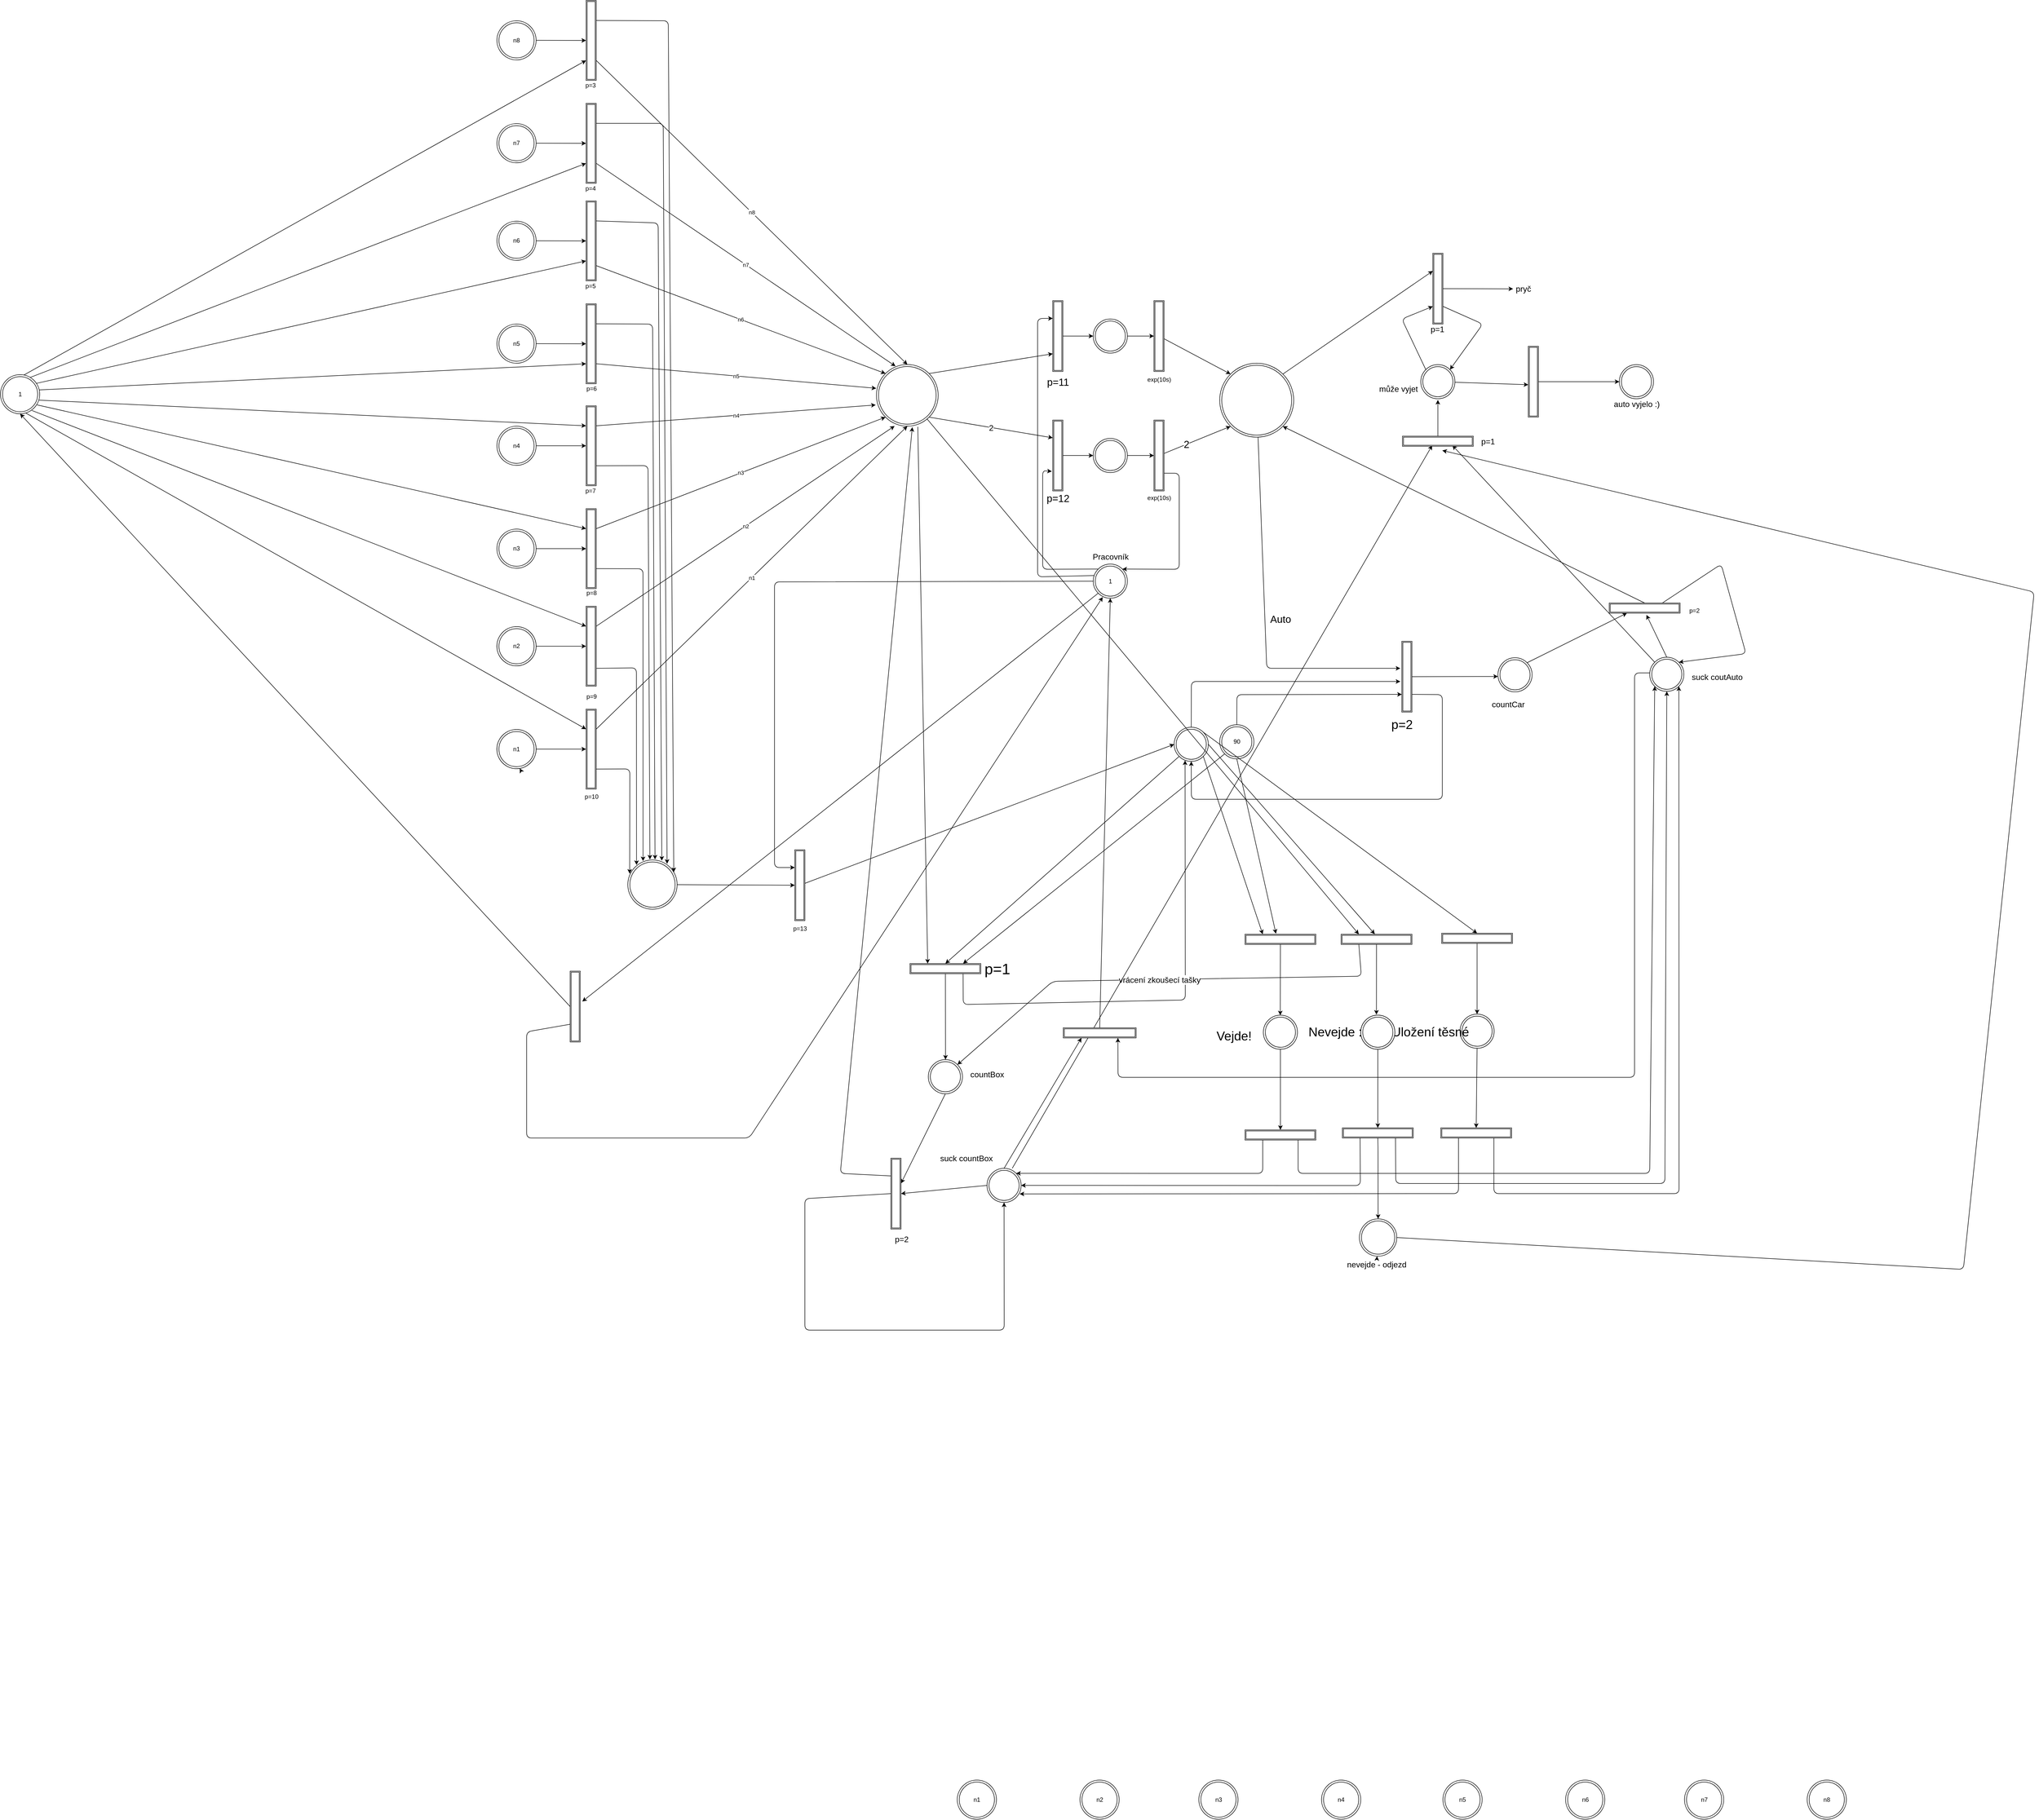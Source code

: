 <mxfile>
    <diagram id="c87qXy51VqpFD1b8CfQG" name="Page-1">
        <mxGraphModel dx="5322" dy="2364" grid="1" gridSize="10" guides="1" tooltips="1" connect="1" arrows="1" fold="1" page="0" pageScale="1" pageWidth="850" pageHeight="1100" math="0" shadow="0">
            <root>
                <mxCell id="0"/>
                <mxCell id="1" parent="0"/>
                <mxCell id="81" value="n2" style="ellipse;shape=doubleEllipse;whiteSpace=wrap;html=1;aspect=fixed;" parent="1" vertex="1">
                    <mxGeometry x="-2118.75" y="638.5" width="77.5" height="77.5" as="geometry"/>
                </mxCell>
                <mxCell id="82" value="n1" style="ellipse;shape=doubleEllipse;whiteSpace=wrap;html=1;aspect=fixed;" parent="1" vertex="1">
                    <mxGeometry x="-2118.75" y="842" width="77.5" height="77.5" as="geometry"/>
                </mxCell>
                <mxCell id="170" value="" style="edgeStyle=none;html=1;fontSize=20;" parent="1" target="82" edge="1">
                    <mxGeometry relative="1" as="geometry">
                        <mxPoint x="-2073.068" y="920" as="sourcePoint"/>
                    </mxGeometry>
                </mxCell>
                <mxCell id="85" value="n7" style="ellipse;shape=doubleEllipse;whiteSpace=wrap;html=1;aspect=fixed;" parent="1" vertex="1">
                    <mxGeometry x="228.75" y="2920" width="77.5" height="77.5" as="geometry"/>
                </mxCell>
                <mxCell id="86" value="n8" style="ellipse;shape=doubleEllipse;whiteSpace=wrap;html=1;aspect=fixed;" parent="1" vertex="1">
                    <mxGeometry x="471.25" y="2920" width="77.5" height="77.5" as="geometry"/>
                </mxCell>
                <mxCell id="87" value="n5" style="ellipse;shape=doubleEllipse;whiteSpace=wrap;html=1;aspect=fixed;" parent="1" vertex="1">
                    <mxGeometry x="-248.75" y="2920" width="77.5" height="77.5" as="geometry"/>
                </mxCell>
                <mxCell id="88" value="n6" style="ellipse;shape=doubleEllipse;whiteSpace=wrap;html=1;aspect=fixed;" parent="1" vertex="1">
                    <mxGeometry x="-6.25" y="2920" width="77.5" height="77.5" as="geometry"/>
                </mxCell>
                <mxCell id="89" value="n3" style="ellipse;shape=doubleEllipse;whiteSpace=wrap;html=1;aspect=fixed;" parent="1" vertex="1">
                    <mxGeometry x="-731.25" y="2920" width="77.5" height="77.5" as="geometry"/>
                </mxCell>
                <mxCell id="90" value="n4" style="ellipse;shape=doubleEllipse;whiteSpace=wrap;html=1;aspect=fixed;" parent="1" vertex="1">
                    <mxGeometry x="-488.75" y="2920" width="77.5" height="77.5" as="geometry"/>
                </mxCell>
                <mxCell id="91" value="n1" style="ellipse;shape=doubleEllipse;whiteSpace=wrap;html=1;aspect=fixed;" parent="1" vertex="1">
                    <mxGeometry x="-1208.75" y="2920" width="77.5" height="77.5" as="geometry"/>
                </mxCell>
                <mxCell id="92" value="n2" style="ellipse;shape=doubleEllipse;whiteSpace=wrap;html=1;aspect=fixed;" parent="1" vertex="1">
                    <mxGeometry x="-966.25" y="2920" width="77.5" height="77.5" as="geometry"/>
                </mxCell>
                <mxCell id="125" style="edgeStyle=none;html=1;entryX=0;entryY=1;entryDx=0;entryDy=0;" parent="1" source="105" target="106" edge="1">
                    <mxGeometry relative="1" as="geometry"/>
                </mxCell>
                <mxCell id="162" value="2" style="edgeLabel;html=1;align=center;verticalAlign=middle;resizable=0;points=[];fontSize=20;" parent="125" vertex="1" connectable="0">
                    <mxGeometry x="-0.314" y="1" relative="1" as="geometry">
                        <mxPoint x="-1" as="offset"/>
                    </mxGeometry>
                </mxCell>
                <mxCell id="129" style="edgeStyle=none;html=1;entryX=1;entryY=0;entryDx=0;entryDy=0;exitX=1;exitY=0.75;exitDx=0;exitDy=0;" parent="1" source="105" target="126" edge="1">
                    <mxGeometry relative="1" as="geometry">
                        <Array as="points">
                            <mxPoint x="-770" y="335"/>
                            <mxPoint x="-770" y="525"/>
                        </Array>
                    </mxGeometry>
                </mxCell>
                <mxCell id="105" value="" style="shape=ext;double=1;rounded=0;whiteSpace=wrap;html=1;" parent="1" vertex="1">
                    <mxGeometry x="-820" y="230" width="20" height="140" as="geometry"/>
                </mxCell>
                <mxCell id="131" style="edgeStyle=none;html=1;entryX=-0.15;entryY=0.382;entryDx=0;entryDy=0;entryPerimeter=0;" parent="1" source="106" target="132" edge="1">
                    <mxGeometry relative="1" as="geometry">
                        <mxPoint x="-580" y="690" as="targetPoint"/>
                        <Array as="points">
                            <mxPoint x="-597" y="721"/>
                        </Array>
                    </mxGeometry>
                </mxCell>
                <mxCell id="380" style="edgeStyle=none;html=1;exitX=1;exitY=0;exitDx=0;exitDy=0;entryX=1;entryY=0.75;entryDx=0;entryDy=0;fontSize=16;" parent="1" source="106" target="379" edge="1">
                    <mxGeometry relative="1" as="geometry"/>
                </mxCell>
                <mxCell id="106" value="" style="ellipse;shape=doubleEllipse;whiteSpace=wrap;html=1;aspect=fixed;" parent="1" vertex="1">
                    <mxGeometry x="-690" y="117.5" width="146.25" height="146.25" as="geometry"/>
                </mxCell>
                <mxCell id="329" style="edgeStyle=none;html=1;entryX=0;entryY=0.5;entryDx=0;entryDy=0;fontSize=16;" parent="1" source="107" target="105" edge="1">
                    <mxGeometry relative="1" as="geometry"/>
                </mxCell>
                <mxCell id="107" value="" style="ellipse;shape=doubleEllipse;whiteSpace=wrap;html=1;aspect=fixed;" parent="1" vertex="1">
                    <mxGeometry x="-940" y="266.25" width="67.5" height="67.5" as="geometry"/>
                </mxCell>
                <mxCell id="327" style="edgeStyle=none;html=1;entryX=0;entryY=0.5;entryDx=0;entryDy=0;fontSize=16;" parent="1" source="108" target="109" edge="1">
                    <mxGeometry relative="1" as="geometry"/>
                </mxCell>
                <mxCell id="108" value="" style="ellipse;shape=doubleEllipse;whiteSpace=wrap;html=1;aspect=fixed;" parent="1" vertex="1">
                    <mxGeometry x="-940" y="30" width="67.5" height="67.5" as="geometry"/>
                </mxCell>
                <mxCell id="122" style="edgeStyle=none;html=1;entryX=0;entryY=0;entryDx=0;entryDy=0;" parent="1" source="109" target="106" edge="1">
                    <mxGeometry relative="1" as="geometry"/>
                </mxCell>
                <mxCell id="109" value="" style="shape=ext;double=1;rounded=0;whiteSpace=wrap;html=1;" parent="1" vertex="1">
                    <mxGeometry x="-820" y="-6.25" width="20" height="140" as="geometry"/>
                </mxCell>
                <mxCell id="326" style="edgeStyle=none;html=1;exitX=1;exitY=0.5;exitDx=0;exitDy=0;entryX=0;entryY=0.5;entryDx=0;entryDy=0;fontSize=16;" parent="1" source="110" target="108" edge="1">
                    <mxGeometry relative="1" as="geometry"/>
                </mxCell>
                <mxCell id="110" value="" style="shape=ext;double=1;rounded=0;whiteSpace=wrap;html=1;" parent="1" vertex="1">
                    <mxGeometry x="-1020" y="-6.25" width="20" height="140" as="geometry"/>
                </mxCell>
                <mxCell id="328" style="edgeStyle=none;html=1;exitX=1;exitY=0.5;exitDx=0;exitDy=0;entryX=0;entryY=0.5;entryDx=0;entryDy=0;fontSize=16;" parent="1" source="111" target="107" edge="1">
                    <mxGeometry relative="1" as="geometry"/>
                </mxCell>
                <mxCell id="111" value="" style="shape=ext;double=1;rounded=0;whiteSpace=wrap;html=1;" parent="1" vertex="1">
                    <mxGeometry x="-1020" y="230" width="20" height="140" as="geometry"/>
                </mxCell>
                <mxCell id="127" style="edgeStyle=none;html=1;entryX=-0.093;entryY=0.724;entryDx=0;entryDy=0;exitX=0;exitY=0;exitDx=0;exitDy=0;entryPerimeter=0;" parent="1" source="126" target="111" edge="1">
                    <mxGeometry relative="1" as="geometry">
                        <Array as="points">
                            <mxPoint x="-1040" y="525"/>
                            <mxPoint x="-1040" y="330"/>
                        </Array>
                    </mxGeometry>
                </mxCell>
                <mxCell id="227" style="edgeStyle=none;html=1;entryX=0;entryY=0.25;entryDx=0;entryDy=0;fontSize=12;" parent="1" source="126" target="226" edge="1">
                    <mxGeometry relative="1" as="geometry">
                        <Array as="points">
                            <mxPoint x="-1570" y="550"/>
                            <mxPoint x="-1570" y="1115"/>
                        </Array>
                    </mxGeometry>
                </mxCell>
                <mxCell id="365" style="edgeStyle=none;html=1;exitX=0;exitY=1;exitDx=0;exitDy=0;fontSize=16;" parent="1" source="126" edge="1">
                    <mxGeometry relative="1" as="geometry">
                        <mxPoint x="-1950" y="1380" as="targetPoint"/>
                    </mxGeometry>
                </mxCell>
                <mxCell id="126" value="1" style="ellipse;shape=doubleEllipse;whiteSpace=wrap;html=1;aspect=fixed;" parent="1" vertex="1">
                    <mxGeometry x="-940" y="514.75" width="67.5" height="67.5" as="geometry"/>
                </mxCell>
                <mxCell id="137" style="edgeStyle=none;html=1;exitX=0.5;exitY=0;exitDx=0;exitDy=0;entryX=0;entryY=0.75;entryDx=0;entryDy=0;" parent="1" source="130" target="132" edge="1">
                    <mxGeometry relative="1" as="geometry">
                        <Array as="points">
                            <mxPoint x="-656" y="773"/>
                        </Array>
                    </mxGeometry>
                </mxCell>
                <mxCell id="237" style="edgeStyle=none;html=1;exitX=0;exitY=1;exitDx=0;exitDy=0;entryX=0;entryY=0.25;entryDx=0;entryDy=0;fontSize=25;" parent="1" source="130" target="172" edge="1">
                    <mxGeometry relative="1" as="geometry"/>
                </mxCell>
                <mxCell id="244" style="edgeStyle=none;html=1;exitX=0.5;exitY=1;exitDx=0;exitDy=0;entryX=-0.057;entryY=0.563;entryDx=0;entryDy=0;entryPerimeter=0;fontSize=25;" parent="1" source="130" target="240" edge="1">
                    <mxGeometry relative="1" as="geometry"/>
                </mxCell>
                <mxCell id="130" value="90" style="ellipse;shape=doubleEllipse;whiteSpace=wrap;html=1;aspect=fixed;" parent="1" vertex="1">
                    <mxGeometry x="-690" y="832.5" width="67.5" height="67.5" as="geometry"/>
                </mxCell>
                <mxCell id="135" style="edgeStyle=none;html=1;exitX=1;exitY=0.5;exitDx=0;exitDy=0;entryX=0;entryY=0.549;entryDx=0;entryDy=0;entryPerimeter=0;" parent="1" source="132" target="133" edge="1">
                    <mxGeometry relative="1" as="geometry"/>
                </mxCell>
                <mxCell id="142" style="edgeStyle=none;html=1;exitX=1;exitY=0.75;exitDx=0;exitDy=0;entryX=0.5;entryY=1;entryDx=0;entryDy=0;" parent="1" source="132" target="138" edge="1">
                    <mxGeometry relative="1" as="geometry">
                        <mxPoint x="-750" y="910" as="targetPoint"/>
                        <Array as="points">
                            <mxPoint x="-250" y="773"/>
                            <mxPoint x="-250" y="980"/>
                            <mxPoint x="-746" y="980"/>
                        </Array>
                    </mxGeometry>
                </mxCell>
                <mxCell id="132" value="" style="shape=ext;double=1;rounded=0;whiteSpace=wrap;html=1;rotation=0;" parent="1" vertex="1">
                    <mxGeometry x="-330" y="667.5" width="20" height="140" as="geometry"/>
                </mxCell>
                <mxCell id="345" style="edgeStyle=none;html=1;exitX=1;exitY=0;exitDx=0;exitDy=0;entryX=1;entryY=0.75;entryDx=0;entryDy=0;fontSize=16;" parent="1" source="133" target="337" edge="1">
                    <mxGeometry relative="1" as="geometry"/>
                </mxCell>
                <mxCell id="133" value="" style="ellipse;shape=doubleEllipse;whiteSpace=wrap;html=1;aspect=fixed;" parent="1" vertex="1">
                    <mxGeometry x="-140" y="700" width="67.5" height="67.5" as="geometry"/>
                </mxCell>
                <mxCell id="141" style="edgeStyle=none;html=1;entryX=-0.15;entryY=0.568;entryDx=0;entryDy=0;entryPerimeter=0;" parent="1" source="138" target="132" edge="1">
                    <mxGeometry relative="1" as="geometry">
                        <Array as="points">
                            <mxPoint x="-746" y="747"/>
                        </Array>
                    </mxGeometry>
                </mxCell>
                <mxCell id="236" style="edgeStyle=none;html=1;exitX=0;exitY=1;exitDx=0;exitDy=0;entryX=0;entryY=0.5;entryDx=0;entryDy=0;fontSize=25;" parent="1" source="138" target="172" edge="1">
                    <mxGeometry relative="1" as="geometry"/>
                </mxCell>
                <mxCell id="243" style="edgeStyle=none;html=1;exitX=1;exitY=1;exitDx=0;exitDy=0;entryX=0;entryY=0.75;entryDx=0;entryDy=0;fontSize=25;" parent="1" source="138" target="240" edge="1">
                    <mxGeometry relative="1" as="geometry"/>
                </mxCell>
                <mxCell id="249" style="edgeStyle=none;html=1;exitX=1;exitY=0.5;exitDx=0;exitDy=0;fontSize=25;" parent="1" source="138" edge="1">
                    <mxGeometry relative="1" as="geometry">
                        <mxPoint x="-383.4" y="1246.8" as="targetPoint"/>
                    </mxGeometry>
                </mxCell>
                <mxCell id="252" style="edgeStyle=none;html=1;exitX=1;exitY=0;exitDx=0;exitDy=0;entryX=0;entryY=0.5;entryDx=0;entryDy=0;fontSize=25;" parent="1" source="138" target="242" edge="1">
                    <mxGeometry relative="1" as="geometry"/>
                </mxCell>
                <mxCell id="138" value="" style="ellipse;shape=doubleEllipse;whiteSpace=wrap;html=1;aspect=fixed;" parent="1" vertex="1">
                    <mxGeometry x="-780" y="837.5" width="67.5" height="67.5" as="geometry"/>
                </mxCell>
                <mxCell id="145" value="&lt;font style=&quot;font-size: 25px&quot;&gt;p=2&lt;/font&gt;" style="text;html=1;align=center;verticalAlign=middle;resizable=0;points=[];autosize=1;strokeColor=none;fillColor=none;" parent="1" vertex="1">
                    <mxGeometry x="-356" y="819" width="52" height="23" as="geometry"/>
                </mxCell>
                <mxCell id="155" value="exp(10s)" style="text;html=1;align=center;verticalAlign=middle;resizable=0;points=[];autosize=1;strokeColor=none;fillColor=none;" parent="1" vertex="1">
                    <mxGeometry x="-840" y="374" width="60" height="20" as="geometry"/>
                </mxCell>
                <mxCell id="156" value="exp(10s)" style="text;html=1;align=center;verticalAlign=middle;resizable=0;points=[];autosize=1;strokeColor=none;fillColor=none;" parent="1" vertex="1">
                    <mxGeometry x="-840" y="140" width="60" height="20" as="geometry"/>
                </mxCell>
                <mxCell id="157" value="Auto" style="text;html=1;align=center;verticalAlign=middle;resizable=0;points=[];autosize=1;strokeColor=none;fillColor=none;fontSize=20;" parent="1" vertex="1">
                    <mxGeometry x="-600" y="607.5" width="60" height="30" as="geometry"/>
                </mxCell>
                <mxCell id="159" value="p=12" style="text;html=1;align=center;verticalAlign=middle;resizable=0;points=[];autosize=1;strokeColor=none;fillColor=none;fontSize=20;" parent="1" vertex="1">
                    <mxGeometry x="-1038" y="370" width="55" height="28" as="geometry"/>
                </mxCell>
                <mxCell id="160" value="p=11" style="text;html=1;align=center;verticalAlign=middle;resizable=0;points=[];autosize=1;strokeColor=none;fillColor=none;fontSize=20;" parent="1" vertex="1">
                    <mxGeometry x="-1037" y="140" width="54" height="28" as="geometry"/>
                </mxCell>
                <mxCell id="171" style="edgeStyle=none;html=1;exitX=1;exitY=0.5;exitDx=0;exitDy=0;" parent="1" source="172" edge="1">
                    <mxGeometry relative="1" as="geometry">
                        <mxPoint x="-1232" y="1495" as="targetPoint"/>
                    </mxGeometry>
                </mxCell>
                <mxCell id="239" style="edgeStyle=none;html=1;exitX=1;exitY=0.25;exitDx=0;exitDy=0;entryX=0.319;entryY=0.973;entryDx=0;entryDy=0;entryPerimeter=0;fontSize=25;" parent="1" source="172" target="138" edge="1">
                    <mxGeometry relative="1" as="geometry">
                        <Array as="points">
                            <mxPoint x="-1197" y="1386"/>
                            <mxPoint x="-758" y="1377"/>
                        </Array>
                    </mxGeometry>
                </mxCell>
                <mxCell id="172" value="" style="shape=ext;double=1;rounded=0;whiteSpace=wrap;html=1;rotation=90;" parent="1" vertex="1">
                    <mxGeometry x="-1242.25" y="1245" width="20" height="140" as="geometry"/>
                </mxCell>
                <mxCell id="351" style="edgeStyle=none;html=1;exitX=0.5;exitY=1;exitDx=0;exitDy=0;fontSize=16;" parent="1" source="173" target="350" edge="1">
                    <mxGeometry relative="1" as="geometry"/>
                </mxCell>
                <mxCell id="173" value="" style="ellipse;shape=doubleEllipse;whiteSpace=wrap;html=1;aspect=fixed;" parent="1" vertex="1">
                    <mxGeometry x="-1266" y="1495" width="67.5" height="67.5" as="geometry"/>
                </mxCell>
                <mxCell id="174" value="&lt;font style=&quot;font-size: 30px&quot;&gt;p=1&lt;/font&gt;" style="text;html=1;align=center;verticalAlign=middle;resizable=0;points=[];autosize=1;strokeColor=none;fillColor=none;" parent="1" vertex="1">
                    <mxGeometry x="-1161" y="1303" width="61" height="24" as="geometry"/>
                </mxCell>
                <mxCell id="238" style="edgeStyle=none;html=1;entryX=0;entryY=0.75;entryDx=0;entryDy=0;fontSize=25;exitX=0.67;exitY=1.01;exitDx=0;exitDy=0;exitPerimeter=0;" parent="1" source="285" target="172" edge="1">
                    <mxGeometry relative="1" as="geometry">
                        <mxPoint x="-1256" y="647.5" as="sourcePoint"/>
                    </mxGeometry>
                </mxCell>
                <mxCell id="248" style="edgeStyle=none;html=1;entryX=0;entryY=0.75;entryDx=0;entryDy=0;fontSize=25;" parent="1" source="285" target="241" edge="1">
                    <mxGeometry relative="1" as="geometry">
                        <mxPoint x="-1232.135" y="637.615" as="sourcePoint"/>
                    </mxGeometry>
                </mxCell>
                <mxCell id="210" style="edgeStyle=none;html=1;entryX=0;entryY=0.25;entryDx=0;entryDy=0;exitX=0.018;exitY=0.336;exitDx=0;exitDy=0;exitPerimeter=0;" parent="1" source="126" target="110" edge="1">
                    <mxGeometry relative="1" as="geometry">
                        <Array as="points">
                            <mxPoint x="-1050" y="540"/>
                            <mxPoint x="-1050" y="29"/>
                        </Array>
                        <mxPoint x="-1084.729" y="796.49" as="sourcePoint"/>
                        <mxPoint x="-1010" y="417.5" as="targetPoint"/>
                    </mxGeometry>
                </mxCell>
                <mxCell id="303" value="n1" style="edgeStyle=none;html=1;exitX=1;exitY=0.25;exitDx=0;exitDy=0;entryX=0.5;entryY=1;entryDx=0;entryDy=0;" parent="1" source="211" target="285" edge="1">
                    <mxGeometry relative="1" as="geometry"/>
                </mxCell>
                <mxCell id="305" style="edgeStyle=none;html=1;exitX=1;exitY=0.75;exitDx=0;exitDy=0;entryX=0.038;entryY=0.279;entryDx=0;entryDy=0;fontSize=16;entryPerimeter=0;" parent="1" source="211" target="232" edge="1">
                    <mxGeometry relative="1" as="geometry">
                        <Array as="points">
                            <mxPoint x="-1856" y="920"/>
                        </Array>
                    </mxGeometry>
                </mxCell>
                <mxCell id="211" value="" style="shape=ext;double=1;rounded=0;whiteSpace=wrap;html=1;" parent="1" vertex="1">
                    <mxGeometry x="-1942.5" y="801.75" width="20" height="158" as="geometry"/>
                </mxCell>
                <mxCell id="212" value="p=10" style="text;html=1;align=center;verticalAlign=middle;resizable=0;points=[];autosize=1;strokeColor=none;fillColor=none;" parent="1" vertex="1">
                    <mxGeometry x="-1951" y="965.5" width="37" height="18" as="geometry"/>
                </mxCell>
                <mxCell id="228" style="edgeStyle=none;html=1;entryX=0;entryY=0.5;entryDx=0;entryDy=0;fontSize=12;" parent="1" source="226" target="138" edge="1">
                    <mxGeometry relative="1" as="geometry"/>
                </mxCell>
                <mxCell id="226" value="" style="shape=ext;double=1;rounded=0;whiteSpace=wrap;html=1;" parent="1" vertex="1">
                    <mxGeometry x="-1530" y="1080" width="20" height="140" as="geometry"/>
                </mxCell>
                <mxCell id="276" style="edgeStyle=none;html=1;exitX=0.019;exitY=0.418;exitDx=0;exitDy=0;entryX=0;entryY=0.75;entryDx=0;entryDy=0;exitPerimeter=0;" parent="1" source="229" target="275" edge="1">
                    <mxGeometry relative="1" as="geometry"/>
                </mxCell>
                <mxCell id="278" style="edgeStyle=none;html=1;entryX=0;entryY=0.75;entryDx=0;entryDy=0;exitX=0.073;exitY=0.246;exitDx=0;exitDy=0;exitPerimeter=0;" parent="1" source="229" target="274" edge="1">
                    <mxGeometry relative="1" as="geometry"/>
                </mxCell>
                <mxCell id="279" style="edgeStyle=none;html=1;exitX=0.225;exitY=0.092;exitDx=0;exitDy=0;entryX=0;entryY=0.75;entryDx=0;entryDy=0;exitPerimeter=0;" parent="1" source="229" target="273" edge="1">
                    <mxGeometry relative="1" as="geometry"/>
                </mxCell>
                <mxCell id="280" style="edgeStyle=none;html=1;entryX=0;entryY=0.75;entryDx=0;entryDy=0;exitX=0.39;exitY=0.011;exitDx=0;exitDy=0;exitPerimeter=0;" parent="1" source="229" target="272" edge="1">
                    <mxGeometry relative="1" as="geometry">
                        <mxPoint x="-3020" y="170" as="sourcePoint"/>
                    </mxGeometry>
                </mxCell>
                <mxCell id="281" style="edgeStyle=none;html=1;exitX=0.651;exitY=0.018;exitDx=0;exitDy=0;exitPerimeter=0;entryX=0;entryY=0.25;entryDx=0;entryDy=0;" parent="1" source="229" target="271" edge="1">
                    <mxGeometry relative="1" as="geometry">
                        <mxPoint x="-1950" y="240" as="targetPoint"/>
                    </mxGeometry>
                </mxCell>
                <mxCell id="282" style="edgeStyle=none;html=1;exitX=0.772;exitY=0.068;exitDx=0;exitDy=0;entryX=0;entryY=0.25;entryDx=0;entryDy=0;exitPerimeter=0;" parent="1" source="229" target="270" edge="1">
                    <mxGeometry relative="1" as="geometry"/>
                </mxCell>
                <mxCell id="283" style="edgeStyle=none;html=1;exitX=0.915;exitY=0.199;exitDx=0;exitDy=0;exitPerimeter=0;entryX=0;entryY=0.25;entryDx=0;entryDy=0;" parent="1" source="229" target="269" edge="1">
                    <mxGeometry relative="1" as="geometry">
                        <mxPoint x="-1950" y="640" as="targetPoint"/>
                    </mxGeometry>
                </mxCell>
                <mxCell id="284" style="edgeStyle=none;html=1;exitX=0.98;exitY=0.357;exitDx=0;exitDy=0;exitPerimeter=0;entryX=0;entryY=0.25;entryDx=0;entryDy=0;" parent="1" source="229" target="211" edge="1">
                    <mxGeometry relative="1" as="geometry">
                        <mxPoint x="-1950" y="840" as="targetPoint"/>
                    </mxGeometry>
                </mxCell>
                <mxCell id="229" value="1" style="ellipse;shape=doubleEllipse;whiteSpace=wrap;html=1;aspect=fixed;direction=south;" parent="1" vertex="1">
                    <mxGeometry x="-3100" y="140" width="77.5" height="77.5" as="geometry"/>
                </mxCell>
                <mxCell id="331" style="edgeStyle=none;html=1;fontSize=16;entryX=0;entryY=0.5;entryDx=0;entryDy=0;" parent="1" source="232" target="226" edge="1">
                    <mxGeometry relative="1" as="geometry">
                        <mxPoint x="-1560" y="1160" as="targetPoint"/>
                    </mxGeometry>
                </mxCell>
                <mxCell id="232" value="" style="ellipse;shape=doubleEllipse;whiteSpace=wrap;html=1;aspect=fixed;" parent="1" vertex="1">
                    <mxGeometry x="-1860" y="1100" width="97.5" height="97.5" as="geometry"/>
                </mxCell>
                <mxCell id="234" value="p=13" style="text;html=1;align=center;verticalAlign=middle;resizable=0;points=[];autosize=1;strokeColor=none;fillColor=none;fontSize=12;" parent="1" vertex="1">
                    <mxGeometry x="-1538.5" y="1227" width="37" height="18" as="geometry"/>
                </mxCell>
                <mxCell id="245" style="edgeStyle=none;html=1;exitX=1;exitY=0.5;exitDx=0;exitDy=0;fontSize=25;" parent="1" source="240" edge="1">
                    <mxGeometry relative="1" as="geometry">
                        <mxPoint x="-570.286" y="1407.286" as="targetPoint"/>
                    </mxGeometry>
                </mxCell>
                <mxCell id="240" value="" style="shape=ext;double=1;rounded=0;whiteSpace=wrap;html=1;rotation=90;" parent="1" vertex="1">
                    <mxGeometry x="-580" y="1187" width="20" height="140" as="geometry"/>
                </mxCell>
                <mxCell id="250" style="edgeStyle=none;html=1;exitX=1;exitY=0.5;exitDx=0;exitDy=0;fontSize=25;" parent="1" source="241" edge="1">
                    <mxGeometry relative="1" as="geometry">
                        <mxPoint x="-380.2" y="1406" as="targetPoint"/>
                    </mxGeometry>
                </mxCell>
                <mxCell id="414" value="vrácení zkoušecí tašky" style="edgeStyle=none;html=1;exitX=1;exitY=0.75;exitDx=0;exitDy=0;entryX=1;entryY=0;entryDx=0;entryDy=0;fontSize=16;" parent="1" source="241" target="173" edge="1">
                    <mxGeometry relative="1" as="geometry">
                        <Array as="points">
                            <mxPoint x="-410" y="1330"/>
                            <mxPoint x="-1020" y="1340"/>
                        </Array>
                    </mxGeometry>
                </mxCell>
                <mxCell id="241" value="" style="shape=ext;double=1;rounded=0;whiteSpace=wrap;html=1;rotation=90;" parent="1" vertex="1">
                    <mxGeometry x="-390" y="1187" width="20" height="140" as="geometry"/>
                </mxCell>
                <mxCell id="253" style="edgeStyle=none;html=1;exitX=1;exitY=0.5;exitDx=0;exitDy=0;fontSize=25;entryX=0.5;entryY=0;entryDx=0;entryDy=0;" parent="1" source="242" target="254" edge="1">
                    <mxGeometry relative="1" as="geometry">
                        <mxPoint x="-181.231" y="1386.231" as="targetPoint"/>
                    </mxGeometry>
                </mxCell>
                <mxCell id="242" value="" style="shape=ext;double=1;rounded=0;whiteSpace=wrap;html=1;rotation=90;" parent="1" vertex="1">
                    <mxGeometry x="-191.25" y="1185" width="20" height="140" as="geometry"/>
                </mxCell>
                <mxCell id="342" style="edgeStyle=none;html=1;exitX=0.5;exitY=1;exitDx=0;exitDy=0;fontSize=16;entryX=0;entryY=0.5;entryDx=0;entryDy=0;" parent="1" source="247" target="339" edge="1">
                    <mxGeometry relative="1" as="geometry">
                        <mxPoint x="-570.462" y="1630.0" as="targetPoint"/>
                    </mxGeometry>
                </mxCell>
                <mxCell id="247" value="" style="ellipse;shape=doubleEllipse;whiteSpace=wrap;html=1;aspect=fixed;" parent="1" vertex="1">
                    <mxGeometry x="-603.75" y="1407" width="67.5" height="67.5" as="geometry"/>
                </mxCell>
                <mxCell id="251" value="" style="ellipse;shape=doubleEllipse;whiteSpace=wrap;html=1;aspect=fixed;" parent="1" vertex="1">
                    <mxGeometry x="-411.25" y="1407" width="67.5" height="67.5" as="geometry"/>
                </mxCell>
                <mxCell id="393" style="edgeStyle=none;html=1;exitX=0.5;exitY=1;exitDx=0;exitDy=0;entryX=0;entryY=0.5;entryDx=0;entryDy=0;fontSize=16;" parent="1" source="254" target="392" edge="1">
                    <mxGeometry relative="1" as="geometry"/>
                </mxCell>
                <mxCell id="254" value="" style="ellipse;shape=doubleEllipse;whiteSpace=wrap;html=1;aspect=fixed;" parent="1" vertex="1">
                    <mxGeometry x="-215" y="1405" width="67.5" height="67.5" as="geometry"/>
                </mxCell>
                <mxCell id="255" value="Vejde!" style="text;html=1;align=center;verticalAlign=middle;resizable=0;points=[];autosize=1;strokeColor=none;fillColor=none;fontSize=25;" parent="1" vertex="1">
                    <mxGeometry x="-702.5" y="1430" width="80" height="34" as="geometry"/>
                </mxCell>
                <mxCell id="256" value="Nevejde :(" style="text;html=1;align=center;verticalAlign=middle;resizable=0;points=[];autosize=1;strokeColor=none;fillColor=none;fontSize=25;" parent="1" vertex="1">
                    <mxGeometry x="-520" y="1421.75" width="124" height="34" as="geometry"/>
                </mxCell>
                <mxCell id="257" value="Uložení těsné" style="text;html=1;align=center;verticalAlign=middle;resizable=0;points=[];autosize=1;strokeColor=none;fillColor=none;fontSize=25;" parent="1" vertex="1">
                    <mxGeometry x="-356" y="1421.75" width="163" height="34" as="geometry"/>
                </mxCell>
                <mxCell id="369" style="edgeStyle=none;html=1;exitX=0.5;exitY=1;exitDx=0;exitDy=0;fontSize=16;entryX=0;entryY=0.5;entryDx=0;entryDy=0;" parent="1" source="258" target="370" edge="1">
                    <mxGeometry relative="1" as="geometry">
                        <mxPoint x="-378" y="1620" as="targetPoint"/>
                    </mxGeometry>
                </mxCell>
                <mxCell id="258" value="" style="ellipse;shape=doubleEllipse;whiteSpace=wrap;html=1;aspect=fixed;" parent="1" vertex="1">
                    <mxGeometry x="-411.25" y="1407" width="67.5" height="67.5" as="geometry"/>
                </mxCell>
                <mxCell id="291" style="edgeStyle=none;html=1;entryX=0;entryY=0.5;entryDx=0;entryDy=0;" parent="1" source="259" target="271" edge="1">
                    <mxGeometry relative="1" as="geometry"/>
                </mxCell>
                <mxCell id="259" value="n4" style="ellipse;shape=doubleEllipse;whiteSpace=wrap;html=1;aspect=fixed;" parent="1" vertex="1">
                    <mxGeometry x="-2118.75" y="242" width="77.5" height="77.5" as="geometry"/>
                </mxCell>
                <mxCell id="260" value="n3" style="ellipse;shape=doubleEllipse;whiteSpace=wrap;html=1;aspect=fixed;" parent="1" vertex="1">
                    <mxGeometry x="-2118.75" y="445.5" width="77.5" height="77.5" as="geometry"/>
                </mxCell>
                <mxCell id="294" style="edgeStyle=none;html=1;entryX=0;entryY=0.5;entryDx=0;entryDy=0;" parent="1" source="261" target="211" edge="1">
                    <mxGeometry relative="1" as="geometry"/>
                </mxCell>
                <mxCell id="261" value="n1" style="ellipse;shape=doubleEllipse;whiteSpace=wrap;html=1;aspect=fixed;" parent="1" vertex="1">
                    <mxGeometry x="-2118.75" y="842" width="77.5" height="77.5" as="geometry"/>
                </mxCell>
                <mxCell id="293" style="edgeStyle=none;html=1;entryX=0;entryY=0.5;entryDx=0;entryDy=0;" parent="1" source="262" target="269" edge="1">
                    <mxGeometry relative="1" as="geometry"/>
                </mxCell>
                <mxCell id="262" value="n2" style="ellipse;shape=doubleEllipse;whiteSpace=wrap;html=1;aspect=fixed;" parent="1" vertex="1">
                    <mxGeometry x="-2118.75" y="638.5" width="77.5" height="77.5" as="geometry"/>
                </mxCell>
                <mxCell id="292" style="edgeStyle=none;html=1;entryX=0;entryY=0.5;entryDx=0;entryDy=0;" parent="1" target="270" edge="1">
                    <mxGeometry relative="1" as="geometry">
                        <mxPoint x="-2041.25" y="484.25" as="sourcePoint"/>
                    </mxGeometry>
                </mxCell>
                <mxCell id="286" style="edgeStyle=none;html=1;entryX=0;entryY=0.5;entryDx=0;entryDy=0;" parent="1" source="264" target="275" edge="1">
                    <mxGeometry relative="1" as="geometry"/>
                </mxCell>
                <mxCell id="264" value="n8" style="ellipse;shape=doubleEllipse;whiteSpace=wrap;html=1;aspect=fixed;" parent="1" vertex="1">
                    <mxGeometry x="-2118.75" y="-560" width="77.5" height="77.5" as="geometry"/>
                </mxCell>
                <mxCell id="290" style="edgeStyle=none;html=1;entryX=0;entryY=0.5;entryDx=0;entryDy=0;" parent="1" source="265" target="272" edge="1">
                    <mxGeometry relative="1" as="geometry"/>
                </mxCell>
                <mxCell id="265" value="n5" style="ellipse;shape=doubleEllipse;whiteSpace=wrap;html=1;aspect=fixed;" parent="1" vertex="1">
                    <mxGeometry x="-2118.75" y="40" width="77.5" height="77.5" as="geometry"/>
                </mxCell>
                <mxCell id="289" style="edgeStyle=none;html=1;entryX=0;entryY=0.5;entryDx=0;entryDy=0;" parent="1" source="266" target="273" edge="1">
                    <mxGeometry relative="1" as="geometry"/>
                </mxCell>
                <mxCell id="266" value="n6" style="ellipse;shape=doubleEllipse;whiteSpace=wrap;html=1;aspect=fixed;" parent="1" vertex="1">
                    <mxGeometry x="-2118.75" y="-163.5" width="77.5" height="77.5" as="geometry"/>
                </mxCell>
                <mxCell id="287" style="edgeStyle=none;html=1;entryX=0;entryY=0.5;entryDx=0;entryDy=0;" parent="1" source="267" target="274" edge="1">
                    <mxGeometry relative="1" as="geometry">
                        <mxPoint x="-1950" y="-317.75" as="targetPoint"/>
                    </mxGeometry>
                </mxCell>
                <mxCell id="267" value="n7" style="ellipse;shape=doubleEllipse;whiteSpace=wrap;html=1;aspect=fixed;" parent="1" vertex="1">
                    <mxGeometry x="-2118.75" y="-356.5" width="77.5" height="77.5" as="geometry"/>
                </mxCell>
                <mxCell id="302" value="n2" style="edgeStyle=none;html=1;exitX=1;exitY=0.25;exitDx=0;exitDy=0;entryX=0.294;entryY=0.997;entryDx=0;entryDy=0;entryPerimeter=0;" parent="1" source="269" target="285" edge="1">
                    <mxGeometry relative="1" as="geometry"/>
                </mxCell>
                <mxCell id="307" style="edgeStyle=none;html=1;exitX=1.036;exitY=0.777;exitDx=0;exitDy=0;fontSize=16;exitPerimeter=0;entryX=0.177;entryY=0.102;entryDx=0;entryDy=0;entryPerimeter=0;" parent="1" source="269" target="232" edge="1">
                    <mxGeometry relative="1" as="geometry">
                        <mxPoint x="-1880" y="1080" as="targetPoint"/>
                        <Array as="points">
                            <mxPoint x="-1843" y="720"/>
                        </Array>
                    </mxGeometry>
                </mxCell>
                <mxCell id="269" value="" style="shape=ext;double=1;rounded=0;whiteSpace=wrap;html=1;" parent="1" vertex="1">
                    <mxGeometry x="-1942.5" y="598.25" width="20" height="158" as="geometry"/>
                </mxCell>
                <mxCell id="301" value="n3" style="edgeStyle=none;html=1;exitX=1;exitY=0.25;exitDx=0;exitDy=0;entryX=0;entryY=1;entryDx=0;entryDy=0;" parent="1" source="270" target="285" edge="1">
                    <mxGeometry relative="1" as="geometry"/>
                </mxCell>
                <mxCell id="308" style="edgeStyle=none;html=1;exitX=1;exitY=0.75;exitDx=0;exitDy=0;entryX=0.309;entryY=0.024;entryDx=0;entryDy=0;entryPerimeter=0;fontSize=16;" parent="1" source="270" target="232" edge="1">
                    <mxGeometry relative="1" as="geometry">
                        <Array as="points">
                            <mxPoint x="-1830" y="524"/>
                        </Array>
                    </mxGeometry>
                </mxCell>
                <mxCell id="270" value="" style="shape=ext;double=1;rounded=0;whiteSpace=wrap;html=1;" parent="1" vertex="1">
                    <mxGeometry x="-1942.5" y="405.25" width="20" height="158" as="geometry"/>
                </mxCell>
                <mxCell id="300" value="n4" style="edgeStyle=none;html=1;exitX=1;exitY=0.25;exitDx=0;exitDy=0;" parent="1" source="271" edge="1">
                    <mxGeometry relative="1" as="geometry">
                        <mxPoint x="-1370" y="200" as="targetPoint"/>
                    </mxGeometry>
                </mxCell>
                <mxCell id="309" style="edgeStyle=none;html=1;exitX=1;exitY=0.75;exitDx=0;exitDy=0;fontSize=16;entryX=0.448;entryY=-0.009;entryDx=0;entryDy=0;entryPerimeter=0;" parent="1" source="271" target="232" edge="1">
                    <mxGeometry relative="1" as="geometry">
                        <Array as="points">
                            <mxPoint x="-1820" y="320"/>
                        </Array>
                    </mxGeometry>
                </mxCell>
                <mxCell id="271" value="" style="shape=ext;double=1;rounded=0;whiteSpace=wrap;html=1;" parent="1" vertex="1">
                    <mxGeometry x="-1942.5" y="201.75" width="20" height="158" as="geometry"/>
                </mxCell>
                <mxCell id="299" value="n5" style="edgeStyle=none;html=1;exitX=1;exitY=0.75;exitDx=0;exitDy=0;entryX=-0.004;entryY=0.386;entryDx=0;entryDy=0;entryPerimeter=0;" parent="1" source="272" target="285" edge="1">
                    <mxGeometry relative="1" as="geometry"/>
                </mxCell>
                <mxCell id="312" style="edgeStyle=none;html=1;exitX=1;exitY=0.25;exitDx=0;exitDy=0;entryX=0.552;entryY=-0.01;entryDx=0;entryDy=0;fontSize=16;entryPerimeter=0;" parent="1" source="272" target="232" edge="1">
                    <mxGeometry relative="1" as="geometry">
                        <Array as="points">
                            <mxPoint x="-1811" y="40"/>
                        </Array>
                    </mxGeometry>
                </mxCell>
                <mxCell id="272" value="" style="shape=ext;double=1;rounded=0;whiteSpace=wrap;html=1;" parent="1" vertex="1">
                    <mxGeometry x="-1942.5" width="20" height="158" as="geometry"/>
                </mxCell>
                <mxCell id="298" value="n6" style="edgeStyle=none;html=1;exitX=1.012;exitY=0.81;exitDx=0;exitDy=0;entryX=0;entryY=0;entryDx=0;entryDy=0;exitPerimeter=0;" parent="1" source="273" target="285" edge="1">
                    <mxGeometry relative="1" as="geometry"/>
                </mxCell>
                <mxCell id="313" style="edgeStyle=none;html=1;exitX=1;exitY=0.25;exitDx=0;exitDy=0;fontSize=16;entryX=0.689;entryY=0.016;entryDx=0;entryDy=0;entryPerimeter=0;" parent="1" source="273" target="232" edge="1">
                    <mxGeometry relative="1" as="geometry">
                        <mxPoint x="-1760" y="1070" as="targetPoint"/>
                        <Array as="points">
                            <mxPoint x="-1800" y="-160"/>
                        </Array>
                    </mxGeometry>
                </mxCell>
                <mxCell id="273" value="" style="shape=ext;double=1;rounded=0;whiteSpace=wrap;html=1;" parent="1" vertex="1">
                    <mxGeometry x="-1942.5" y="-203.5" width="20" height="158" as="geometry"/>
                </mxCell>
                <mxCell id="297" value="n7" style="edgeStyle=none;html=1;exitX=1;exitY=0.75;exitDx=0;exitDy=0;entryX=0.309;entryY=0.028;entryDx=0;entryDy=0;entryPerimeter=0;" parent="1" source="274" target="285" edge="1">
                    <mxGeometry relative="1" as="geometry"/>
                </mxCell>
                <mxCell id="314" style="edgeStyle=none;html=1;exitX=1;exitY=0.25;exitDx=0;exitDy=0;entryX=0.796;entryY=0.078;entryDx=0;entryDy=0;fontSize=16;entryPerimeter=0;" parent="1" source="274" target="232" edge="1">
                    <mxGeometry relative="1" as="geometry">
                        <Array as="points">
                            <mxPoint x="-1790" y="-357"/>
                        </Array>
                    </mxGeometry>
                </mxCell>
                <mxCell id="274" value="" style="shape=ext;double=1;rounded=0;whiteSpace=wrap;html=1;" parent="1" vertex="1">
                    <mxGeometry x="-1942.5" y="-396.5" width="20" height="158" as="geometry"/>
                </mxCell>
                <mxCell id="296" value="n8" style="edgeStyle=none;html=1;exitX=1;exitY=0.75;exitDx=0;exitDy=0;entryX=0.5;entryY=0;entryDx=0;entryDy=0;" parent="1" source="275" target="285" edge="1">
                    <mxGeometry relative="1" as="geometry"/>
                </mxCell>
                <mxCell id="315" style="edgeStyle=none;html=1;exitX=1;exitY=0.25;exitDx=0;exitDy=0;fontSize=16;entryX=0.932;entryY=0.247;entryDx=0;entryDy=0;entryPerimeter=0;" parent="1" source="275" target="232" edge="1">
                    <mxGeometry relative="1" as="geometry">
                        <mxPoint x="-1760" y="1110" as="targetPoint"/>
                        <Array as="points">
                            <mxPoint x="-1780" y="-560"/>
                        </Array>
                    </mxGeometry>
                </mxCell>
                <mxCell id="275" value="" style="shape=ext;double=1;rounded=0;whiteSpace=wrap;html=1;" parent="1" vertex="1">
                    <mxGeometry x="-1942.5" y="-600" width="20" height="158" as="geometry"/>
                </mxCell>
                <mxCell id="324" style="edgeStyle=none;html=1;exitX=1;exitY=0;exitDx=0;exitDy=0;entryX=0;entryY=0.75;entryDx=0;entryDy=0;fontSize=16;" parent="1" source="285" target="110" edge="1">
                    <mxGeometry relative="1" as="geometry"/>
                </mxCell>
                <mxCell id="325" value="2" style="edgeStyle=none;html=1;exitX=1;exitY=1;exitDx=0;exitDy=0;entryX=0;entryY=0.25;entryDx=0;entryDy=0;fontSize=16;" parent="1" source="285" target="111" edge="1">
                    <mxGeometry relative="1" as="geometry"/>
                </mxCell>
                <mxCell id="285" value="" style="ellipse;shape=doubleEllipse;whiteSpace=wrap;html=1;aspect=fixed;" parent="1" vertex="1">
                    <mxGeometry x="-1368.5" y="120" width="122" height="122" as="geometry"/>
                </mxCell>
                <mxCell id="316" value="p=9" style="text;html=1;align=center;verticalAlign=middle;resizable=0;points=[];autosize=1;strokeColor=none;fillColor=none;" parent="1" vertex="1">
                    <mxGeometry x="-1952" y="766.5" width="40" height="20" as="geometry"/>
                </mxCell>
                <mxCell id="317" value="p=8" style="text;html=1;align=center;verticalAlign=middle;resizable=0;points=[];autosize=1;strokeColor=none;fillColor=none;" parent="1" vertex="1">
                    <mxGeometry x="-1952" y="562.25" width="40" height="20" as="geometry"/>
                </mxCell>
                <mxCell id="319" value="p=7" style="text;html=1;align=center;verticalAlign=middle;resizable=0;points=[];autosize=1;strokeColor=none;fillColor=none;" parent="1" vertex="1">
                    <mxGeometry x="-1954" y="359.75" width="40" height="20" as="geometry"/>
                </mxCell>
                <mxCell id="320" value="p=6" style="text;html=1;align=center;verticalAlign=middle;resizable=0;points=[];autosize=1;strokeColor=none;fillColor=none;" parent="1" vertex="1">
                    <mxGeometry x="-1952.5" y="158" width="40" height="20" as="geometry"/>
                </mxCell>
                <mxCell id="321" value="p=5" style="text;html=1;align=center;verticalAlign=middle;resizable=0;points=[];autosize=1;strokeColor=none;fillColor=none;" parent="1" vertex="1">
                    <mxGeometry x="-1954" y="-45.5" width="40" height="20" as="geometry"/>
                </mxCell>
                <mxCell id="322" value="p=4" style="text;html=1;align=center;verticalAlign=middle;resizable=0;points=[];autosize=1;strokeColor=none;fillColor=none;" parent="1" vertex="1">
                    <mxGeometry x="-1954" y="-238.5" width="40" height="20" as="geometry"/>
                </mxCell>
                <mxCell id="323" value="p=3" style="text;html=1;align=center;verticalAlign=middle;resizable=0;points=[];autosize=1;strokeColor=none;fillColor=none;" parent="1" vertex="1">
                    <mxGeometry x="-1954" y="-442" width="40" height="20" as="geometry"/>
                </mxCell>
                <mxCell id="334" style="edgeStyle=none;html=1;exitX=0.5;exitY=0;exitDx=0;exitDy=0;" parent="1" source="335" edge="1">
                    <mxGeometry relative="1" as="geometry">
                        <mxPoint x="153.544" y="615.353" as="targetPoint"/>
                    </mxGeometry>
                </mxCell>
                <mxCell id="362" style="edgeStyle=none;html=1;entryX=0;entryY=0.75;entryDx=0;entryDy=0;fontSize=16;" parent="1" target="356" edge="1">
                    <mxGeometry relative="1" as="geometry">
                        <mxPoint x="160" y="730" as="sourcePoint"/>
                        <Array as="points">
                            <mxPoint x="130" y="730"/>
                            <mxPoint x="130" y="1530"/>
                            <mxPoint x="-891" y="1530"/>
                        </Array>
                    </mxGeometry>
                </mxCell>
                <mxCell id="374" style="edgeStyle=none;html=1;exitX=0;exitY=0;exitDx=0;exitDy=0;fontSize=16;" parent="1" source="335" edge="1">
                    <mxGeometry relative="1" as="geometry">
                        <mxPoint x="-230" y="280" as="targetPoint"/>
                    </mxGeometry>
                </mxCell>
                <mxCell id="335" value="" style="ellipse;shape=doubleEllipse;whiteSpace=wrap;html=1;aspect=fixed;" parent="1" vertex="1">
                    <mxGeometry x="160" y="699" width="67.5" height="67.5" as="geometry"/>
                </mxCell>
                <mxCell id="336" style="edgeStyle=none;html=1;exitX=0;exitY=0.25;exitDx=0;exitDy=0;entryX=1;entryY=0;entryDx=0;entryDy=0;" parent="1" source="337" target="335" edge="1">
                    <mxGeometry relative="1" as="geometry">
                        <Array as="points">
                            <mxPoint x="301.25" y="515"/>
                            <mxPoint x="350.25" y="692"/>
                        </Array>
                    </mxGeometry>
                </mxCell>
                <mxCell id="346" style="edgeStyle=none;html=1;exitX=0;exitY=0.5;exitDx=0;exitDy=0;entryX=1;entryY=1;entryDx=0;entryDy=0;fontSize=16;" parent="1" source="337" target="106" edge="1">
                    <mxGeometry relative="1" as="geometry"/>
                </mxCell>
                <mxCell id="337" value="" style="shape=ext;double=1;rounded=0;whiteSpace=wrap;html=1;rotation=90;" parent="1" vertex="1">
                    <mxGeometry x="140" y="531.75" width="20" height="140" as="geometry"/>
                </mxCell>
                <mxCell id="338" value="p=2" style="text;html=1;align=center;verticalAlign=middle;resizable=0;points=[];autosize=1;strokeColor=none;fillColor=none;" parent="1" vertex="1">
                    <mxGeometry x="228.25" y="597" width="40" height="20" as="geometry"/>
                </mxCell>
                <mxCell id="344" style="edgeStyle=none;html=1;exitX=1;exitY=0.25;exitDx=0;exitDy=0;fontSize=16;entryX=0;entryY=1;entryDx=0;entryDy=0;" parent="1" source="339" target="335" edge="1">
                    <mxGeometry relative="1" as="geometry">
                        <mxPoint x="190" y="1050" as="targetPoint"/>
                        <Array as="points">
                            <mxPoint x="-535" y="1720"/>
                            <mxPoint x="160" y="1720"/>
                        </Array>
                    </mxGeometry>
                </mxCell>
                <mxCell id="347" style="edgeStyle=none;html=1;exitX=1;exitY=0.75;exitDx=0;exitDy=0;fontSize=16;entryX=1;entryY=0;entryDx=0;entryDy=0;" parent="1" source="339" target="349" edge="1">
                    <mxGeometry relative="1" as="geometry">
                        <mxPoint x="-1080" y="1740" as="targetPoint"/>
                        <Array as="points">
                            <mxPoint x="-605" y="1720"/>
                        </Array>
                    </mxGeometry>
                </mxCell>
                <mxCell id="339" value="" style="shape=ext;double=1;rounded=0;whiteSpace=wrap;html=1;rotation=90;" parent="1" vertex="1">
                    <mxGeometry x="-580" y="1574" width="20" height="140" as="geometry"/>
                </mxCell>
                <mxCell id="352" style="edgeStyle=none;html=1;exitX=0;exitY=0.5;exitDx=0;exitDy=0;fontSize=16;entryX=0;entryY=0.5;entryDx=0;entryDy=0;" parent="1" source="349" target="350" edge="1">
                    <mxGeometry relative="1" as="geometry">
                        <mxPoint x="-1330" y="1760" as="targetPoint"/>
                    </mxGeometry>
                </mxCell>
                <mxCell id="361" style="edgeStyle=none;html=1;exitX=0.5;exitY=0;exitDx=0;exitDy=0;entryX=0;entryY=0.25;entryDx=0;entryDy=0;fontSize=16;" parent="1" source="349" target="356" edge="1">
                    <mxGeometry relative="1" as="geometry"/>
                </mxCell>
                <mxCell id="372" style="edgeStyle=none;html=1;exitX=0.74;exitY=-0.002;exitDx=0;exitDy=0;fontSize=16;exitPerimeter=0;" parent="1" source="349" edge="1">
                    <mxGeometry relative="1" as="geometry">
                        <mxPoint x="-270" y="280" as="targetPoint"/>
                    </mxGeometry>
                </mxCell>
                <mxCell id="349" value="" style="ellipse;shape=doubleEllipse;whiteSpace=wrap;html=1;aspect=fixed;" parent="1" vertex="1">
                    <mxGeometry x="-1150" y="1710" width="67.5" height="67.5" as="geometry"/>
                </mxCell>
                <mxCell id="353" style="edgeStyle=none;html=1;exitX=1;exitY=0.5;exitDx=0;exitDy=0;fontSize=16;entryX=0.5;entryY=1;entryDx=0;entryDy=0;" parent="1" source="350" target="349" edge="1">
                    <mxGeometry relative="1" as="geometry">
                        <mxPoint x="-1390" y="1980.0" as="targetPoint"/>
                        <Array as="points">
                            <mxPoint x="-1510" y="1770"/>
                            <mxPoint x="-1510" y="2030"/>
                            <mxPoint x="-1116" y="2030"/>
                        </Array>
                    </mxGeometry>
                </mxCell>
                <mxCell id="354" style="edgeStyle=none;html=1;exitX=1;exitY=0.75;exitDx=0;exitDy=0;fontSize=16;entryX=0.581;entryY=1.015;entryDx=0;entryDy=0;entryPerimeter=0;" parent="1" source="350" target="285" edge="1">
                    <mxGeometry relative="1" as="geometry">
                        <mxPoint x="-1440" y="1030" as="targetPoint"/>
                        <Array as="points">
                            <mxPoint x="-1440" y="1720"/>
                        </Array>
                    </mxGeometry>
                </mxCell>
                <mxCell id="350" value="" style="shape=ext;double=1;rounded=0;whiteSpace=wrap;html=1;rotation=-180;" parent="1" vertex="1">
                    <mxGeometry x="-1340" y="1690" width="20" height="140" as="geometry"/>
                </mxCell>
                <mxCell id="355" value="Pracovník" style="text;html=1;align=center;verticalAlign=middle;resizable=0;points=[];autosize=1;strokeColor=none;fillColor=none;fontSize=16;" parent="1" vertex="1">
                    <mxGeometry x="-951.25" y="490" width="90" height="20" as="geometry"/>
                </mxCell>
                <mxCell id="364" style="edgeStyle=none;html=1;exitX=1;exitY=0.5;exitDx=0;exitDy=0;entryX=0.5;entryY=1;entryDx=0;entryDy=0;fontSize=16;" parent="1" source="356" target="126" edge="1">
                    <mxGeometry relative="1" as="geometry"/>
                </mxCell>
                <mxCell id="356" value="" style="shape=ext;double=1;rounded=0;whiteSpace=wrap;html=1;rotation=-90;" parent="1" vertex="1">
                    <mxGeometry x="-937.25" y="1370" width="20" height="144" as="geometry"/>
                </mxCell>
                <mxCell id="363" value="p=2" style="text;html=1;align=center;verticalAlign=middle;resizable=0;points=[];autosize=1;strokeColor=none;fillColor=none;fontSize=16;" parent="1" vertex="1">
                    <mxGeometry x="-1339" y="1840" width="40" height="20" as="geometry"/>
                </mxCell>
                <mxCell id="367" style="edgeStyle=none;html=1;exitX=0;exitY=0.5;exitDx=0;exitDy=0;entryX=1;entryY=0.5;entryDx=0;entryDy=0;fontSize=16;" parent="1" source="366" target="229" edge="1">
                    <mxGeometry relative="1" as="geometry"/>
                </mxCell>
                <mxCell id="368" style="edgeStyle=none;html=1;exitX=0;exitY=0.75;exitDx=0;exitDy=0;entryX=0.278;entryY=0.967;entryDx=0;entryDy=0;fontSize=16;entryPerimeter=0;" parent="1" source="366" target="126" edge="1">
                    <mxGeometry relative="1" as="geometry">
                        <Array as="points">
                            <mxPoint x="-2060" y="1440"/>
                            <mxPoint x="-2060" y="1650"/>
                            <mxPoint x="-1620" y="1650"/>
                        </Array>
                    </mxGeometry>
                </mxCell>
                <mxCell id="366" value="" style="shape=ext;double=1;rounded=0;whiteSpace=wrap;html=1;" parent="1" vertex="1">
                    <mxGeometry x="-1974" y="1320" width="20" height="140" as="geometry"/>
                </mxCell>
                <mxCell id="371" style="edgeStyle=none;html=1;exitX=1;exitY=0.75;exitDx=0;exitDy=0;entryX=1;entryY=0.5;entryDx=0;entryDy=0;fontSize=16;" parent="1" source="370" target="349" edge="1">
                    <mxGeometry relative="1" as="geometry">
                        <Array as="points">
                            <mxPoint x="-412" y="1744"/>
                        </Array>
                    </mxGeometry>
                </mxCell>
                <mxCell id="373" style="edgeStyle=none;html=1;exitX=1;exitY=0.25;exitDx=0;exitDy=0;entryX=0.5;entryY=1;entryDx=0;entryDy=0;fontSize=16;" parent="1" source="370" target="335" edge="1">
                    <mxGeometry relative="1" as="geometry">
                        <Array as="points">
                            <mxPoint x="-342" y="1740"/>
                            <mxPoint x="190" y="1740"/>
                        </Array>
                    </mxGeometry>
                </mxCell>
                <mxCell id="399" style="edgeStyle=none;html=1;exitX=1;exitY=0.5;exitDx=0;exitDy=0;fontSize=16;entryX=0.5;entryY=0;entryDx=0;entryDy=0;" parent="1" source="370" target="401" edge="1">
                    <mxGeometry relative="1" as="geometry">
                        <mxPoint x="20" y="1680.0" as="targetPoint"/>
                        <Array as="points">
                            <mxPoint x="-377" y="1670"/>
                        </Array>
                    </mxGeometry>
                </mxCell>
                <mxCell id="370" value="" style="shape=ext;double=1;rounded=0;whiteSpace=wrap;html=1;rotation=90;" parent="1" vertex="1">
                    <mxGeometry x="-387.5" y="1570" width="20" height="140" as="geometry"/>
                </mxCell>
                <mxCell id="376" style="edgeStyle=none;html=1;fontSize=16;" parent="1" source="375" edge="1">
                    <mxGeometry relative="1" as="geometry">
                        <mxPoint x="-258.75" y="190" as="targetPoint"/>
                    </mxGeometry>
                </mxCell>
                <mxCell id="375" value="" style="shape=ext;double=1;rounded=0;whiteSpace=wrap;html=1;rotation=90;" parent="1" vertex="1">
                    <mxGeometry x="-268.75" y="201.75" width="20" height="140" as="geometry"/>
                </mxCell>
                <mxCell id="381" style="edgeStyle=none;html=1;exitX=0;exitY=0;exitDx=0;exitDy=0;entryX=1;entryY=0.25;entryDx=0;entryDy=0;fontSize=16;" parent="1" source="377" target="379" edge="1">
                    <mxGeometry relative="1" as="geometry">
                        <Array as="points">
                            <mxPoint x="-330" y="30"/>
                        </Array>
                    </mxGeometry>
                </mxCell>
                <mxCell id="385" style="edgeStyle=none;html=1;fontSize=16;" parent="1" source="377" edge="1">
                    <mxGeometry relative="1" as="geometry">
                        <mxPoint x="-80" y="160" as="targetPoint"/>
                    </mxGeometry>
                </mxCell>
                <mxCell id="377" value="" style="ellipse;shape=doubleEllipse;whiteSpace=wrap;html=1;aspect=fixed;" parent="1" vertex="1">
                    <mxGeometry x="-292.5" y="120.25" width="67.5" height="67.5" as="geometry"/>
                </mxCell>
                <mxCell id="378" value="může vyjet" style="text;html=1;align=center;verticalAlign=middle;resizable=0;points=[];autosize=1;strokeColor=none;fillColor=none;fontSize=16;" parent="1" vertex="1">
                    <mxGeometry x="-382.5" y="158" width="90" height="20" as="geometry"/>
                </mxCell>
                <mxCell id="382" style="edgeStyle=none;html=1;exitX=0;exitY=0.5;exitDx=0;exitDy=0;fontSize=16;" parent="1" source="379" edge="1">
                    <mxGeometry relative="1" as="geometry">
                        <mxPoint x="-110" y="-29.667" as="targetPoint"/>
                    </mxGeometry>
                </mxCell>
                <mxCell id="384" style="edgeStyle=none;html=1;exitX=0;exitY=0.25;exitDx=0;exitDy=0;entryX=1;entryY=0;entryDx=0;entryDy=0;fontSize=16;" parent="1" source="379" target="377" edge="1">
                    <mxGeometry relative="1" as="geometry">
                        <Array as="points">
                            <mxPoint x="-170" y="40"/>
                        </Array>
                    </mxGeometry>
                </mxCell>
                <mxCell id="379" value="" style="shape=ext;double=1;rounded=0;whiteSpace=wrap;html=1;rotation=-180;" parent="1" vertex="1">
                    <mxGeometry x="-268.75" y="-100" width="20" height="140" as="geometry"/>
                </mxCell>
                <mxCell id="383" value="pryč" style="text;html=1;align=center;verticalAlign=middle;resizable=0;points=[];autosize=1;strokeColor=none;fillColor=none;fontSize=16;" parent="1" vertex="1">
                    <mxGeometry x="-115" y="-40" width="50" height="20" as="geometry"/>
                </mxCell>
                <mxCell id="387" style="edgeStyle=none;html=1;fontSize=16;" parent="1" source="386" edge="1">
                    <mxGeometry relative="1" as="geometry">
                        <mxPoint x="100" y="154" as="targetPoint"/>
                    </mxGeometry>
                </mxCell>
                <mxCell id="386" value="" style="shape=ext;double=1;rounded=0;whiteSpace=wrap;html=1;rotation=-180;" parent="1" vertex="1">
                    <mxGeometry x="-80" y="84" width="20" height="140" as="geometry"/>
                </mxCell>
                <mxCell id="388" value="" style="ellipse;shape=doubleEllipse;whiteSpace=wrap;html=1;aspect=fixed;" parent="1" vertex="1">
                    <mxGeometry x="100" y="120.25" width="67.5" height="67.5" as="geometry"/>
                </mxCell>
                <mxCell id="389" value="auto vyjelo :)" style="text;html=1;align=center;verticalAlign=middle;resizable=0;points=[];autosize=1;strokeColor=none;fillColor=none;fontSize=16;" parent="1" vertex="1">
                    <mxGeometry x="78.75" y="187.75" width="110" height="20" as="geometry"/>
                </mxCell>
                <mxCell id="391" value="p=1" style="text;html=1;align=center;verticalAlign=middle;resizable=0;points=[];autosize=1;strokeColor=none;fillColor=none;fontSize=16;" parent="1" vertex="1">
                    <mxGeometry x="-280" y="40" width="40" height="20" as="geometry"/>
                </mxCell>
                <mxCell id="406" style="edgeStyle=none;html=1;exitX=1;exitY=0.75;exitDx=0;exitDy=0;fontSize=16;entryX=0.956;entryY=0.75;entryDx=0;entryDy=0;entryPerimeter=0;" parent="1" source="392" target="349" edge="1">
                    <mxGeometry relative="1" as="geometry">
                        <mxPoint x="-720" y="1820" as="targetPoint"/>
                        <Array as="points">
                            <mxPoint x="-218" y="1760"/>
                        </Array>
                    </mxGeometry>
                </mxCell>
                <mxCell id="410" style="edgeStyle=none;html=1;exitX=1;exitY=0.25;exitDx=0;exitDy=0;fontSize=16;entryX=1;entryY=1;entryDx=0;entryDy=0;" parent="1" source="392" target="335" edge="1">
                    <mxGeometry relative="1" as="geometry">
                        <mxPoint x="40" y="1070" as="targetPoint"/>
                        <Array as="points">
                            <mxPoint x="-148" y="1760"/>
                            <mxPoint x="218" y="1760"/>
                        </Array>
                    </mxGeometry>
                </mxCell>
                <mxCell id="392" value="" style="shape=ext;double=1;rounded=0;whiteSpace=wrap;html=1;rotation=90;" parent="1" vertex="1">
                    <mxGeometry x="-193" y="1570" width="20" height="140" as="geometry"/>
                </mxCell>
                <mxCell id="396" value="suck coutAuto" style="text;html=1;align=center;verticalAlign=middle;resizable=0;points=[];autosize=1;strokeColor=none;fillColor=none;fontSize=16;" parent="1" vertex="1">
                    <mxGeometry x="233.25" y="727.5" width="120" height="20" as="geometry"/>
                </mxCell>
                <mxCell id="397" value="suck countBox" style="text;html=1;align=center;verticalAlign=middle;resizable=0;points=[];autosize=1;strokeColor=none;fillColor=none;fontSize=16;" parent="1" vertex="1">
                    <mxGeometry x="-1251.25" y="1680" width="120" height="20" as="geometry"/>
                </mxCell>
                <mxCell id="398" value="countBox" style="text;html=1;align=center;verticalAlign=middle;resizable=0;points=[];autosize=1;strokeColor=none;fillColor=none;fontSize=16;" parent="1" vertex="1">
                    <mxGeometry x="-1190" y="1514" width="80" height="20" as="geometry"/>
                </mxCell>
                <mxCell id="416" style="edgeStyle=none;html=1;exitX=1;exitY=0.5;exitDx=0;exitDy=0;" edge="1" parent="1" source="401">
                    <mxGeometry relative="1" as="geometry">
                        <mxPoint x="-250" y="290" as="targetPoint"/>
                        <Array as="points">
                            <mxPoint x="780" y="1910"/>
                            <mxPoint x="920" y="570"/>
                        </Array>
                    </mxGeometry>
                </mxCell>
                <mxCell id="401" value="" style="ellipse;shape=doubleEllipse;whiteSpace=wrap;html=1;aspect=fixed;" parent="1" vertex="1">
                    <mxGeometry x="-413.75" y="1810" width="73.75" height="73.75" as="geometry"/>
                </mxCell>
                <mxCell id="403" value="p=1" style="text;html=1;align=center;verticalAlign=middle;resizable=0;points=[];autosize=1;strokeColor=none;fillColor=none;fontSize=16;" parent="1" vertex="1">
                    <mxGeometry x="-180" y="261.75" width="40" height="20" as="geometry"/>
                </mxCell>
                <mxCell id="415" value="" style="edgeStyle=none;html=1;" edge="1" parent="1" source="409" target="401">
                    <mxGeometry relative="1" as="geometry"/>
                </mxCell>
                <mxCell id="409" value="nevejde - odjezd" style="text;html=1;align=center;verticalAlign=middle;resizable=0;points=[];autosize=1;strokeColor=none;fillColor=none;fontSize=16;" parent="1" vertex="1">
                    <mxGeometry x="-445" y="1890" width="130" height="20" as="geometry"/>
                </mxCell>
                <mxCell id="412" value="countCar" style="text;html=1;align=center;verticalAlign=middle;resizable=0;points=[];autosize=1;strokeColor=none;fillColor=none;fontSize=16;" parent="1" vertex="1">
                    <mxGeometry x="-160" y="781.75" width="80" height="20" as="geometry"/>
                </mxCell>
            </root>
        </mxGraphModel>
    </diagram>
</mxfile>